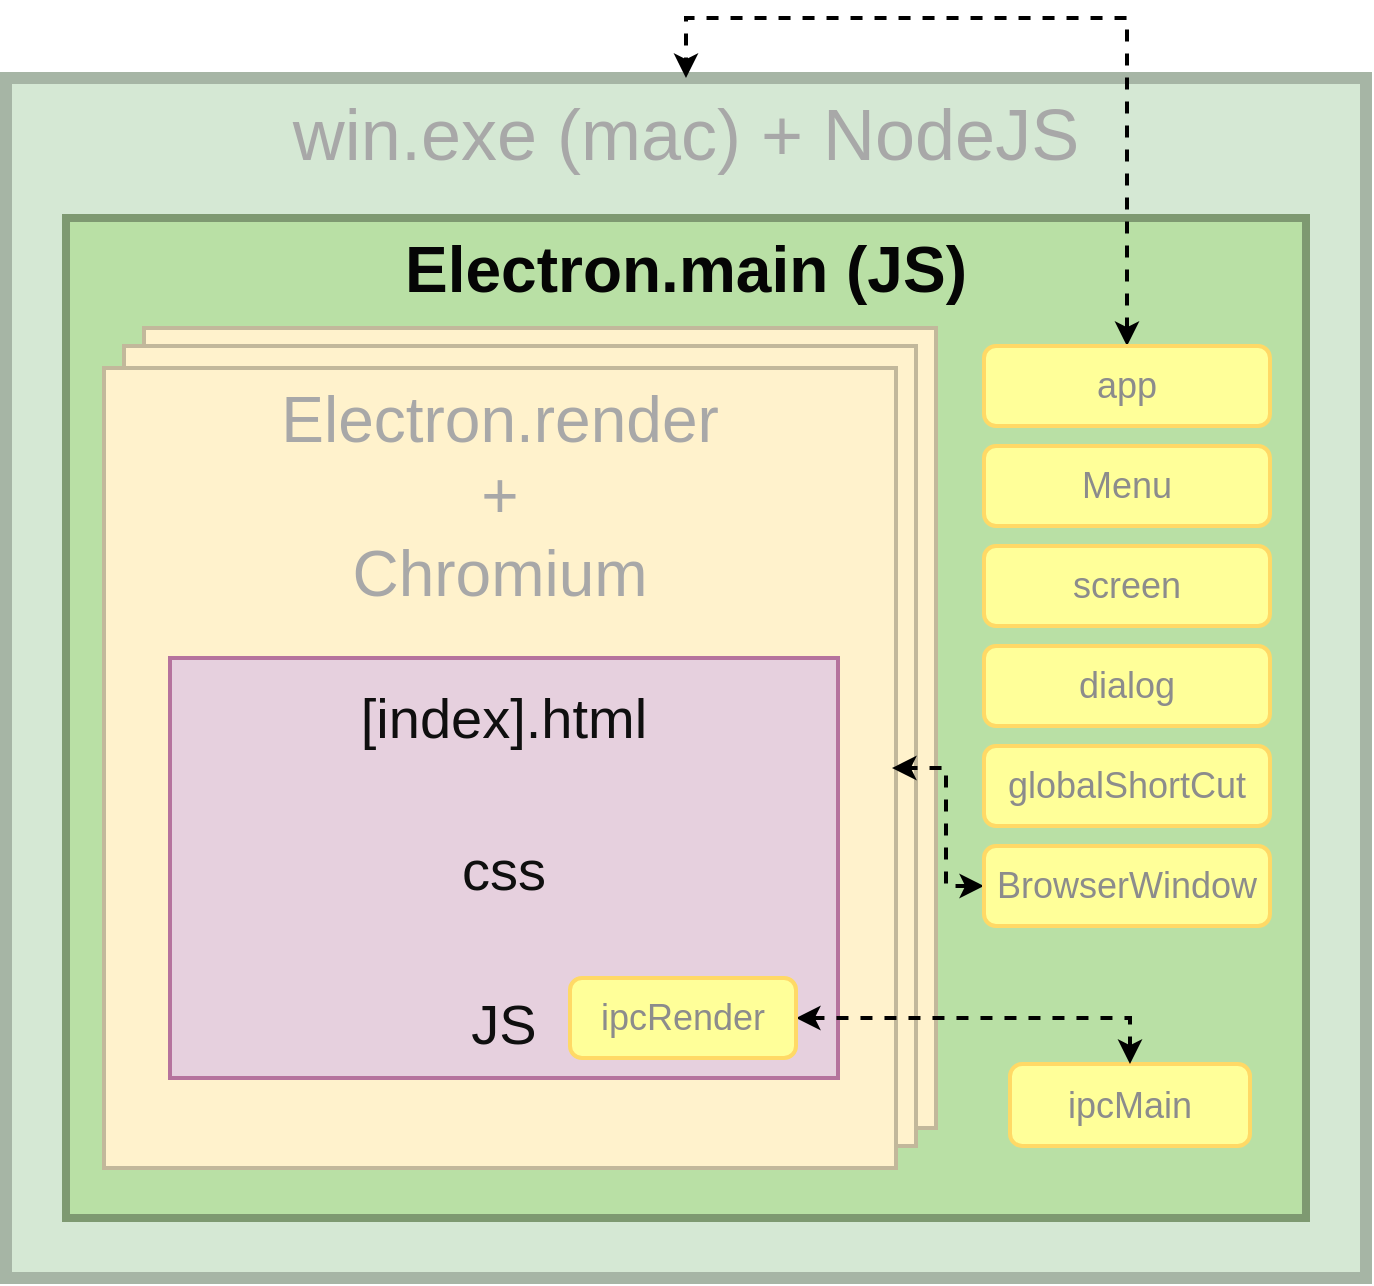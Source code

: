 <mxfile version="17.4.0" type="device"><diagram id="EEiGG4GQ88Pmv24PZbaI" name="Page-1"><mxGraphModel dx="1292" dy="549" grid="1" gridSize="10" guides="1" tooltips="1" connect="1" arrows="1" fold="1" page="1" pageScale="1" pageWidth="827" pageHeight="1169" math="0" shadow="0"><root><mxCell id="0"/><mxCell id="1" parent="0"/><mxCell id="X8ZYmFYAQaaeBpME2ur4-1" value="&lt;font style=&quot;font-size: 36px&quot;&gt;win.exe (mac) + NodeJS&lt;/font&gt;" style="rounded=0;whiteSpace=wrap;html=1;fillColor=#D5E8D4;verticalAlign=top;strokeWidth=6;sketch=0;glass=0;shadow=0;strokeColor=#A6B5A5;fontColor=#A8A8A8;" vertex="1" parent="1"><mxGeometry x="80" y="40" width="680" height="600" as="geometry"/></mxCell><mxCell id="X8ZYmFYAQaaeBpME2ur4-2" value="&lt;b&gt;Electron.main (JS)&lt;/b&gt;" style="rounded=0;whiteSpace=wrap;html=1;fontSize=32;fillColor=#B9E0A5;verticalAlign=top;fontColor=#050505;strokeWidth=4;strokeColor=#7E9971;" vertex="1" parent="1"><mxGeometry x="110" y="110" width="620" height="500" as="geometry"/></mxCell><mxCell id="X8ZYmFYAQaaeBpME2ur4-6" value="" style="rounded=0;whiteSpace=wrap;html=1;fontSize=32;fontColor=#050505;fillColor=#FFF2CC;verticalAlign=top;strokeWidth=2;strokeColor=#C2B89B;" vertex="1" parent="1"><mxGeometry x="149" y="165" width="396" height="400" as="geometry"/></mxCell><mxCell id="X8ZYmFYAQaaeBpME2ur4-5" value="" style="rounded=0;whiteSpace=wrap;html=1;fontSize=32;fontColor=#050505;fillColor=#FFF2CC;verticalAlign=top;strokeWidth=2;strokeColor=#C2B89B;" vertex="1" parent="1"><mxGeometry x="139" y="174" width="396" height="400" as="geometry"/></mxCell><mxCell id="X8ZYmFYAQaaeBpME2ur4-3" value="&lt;font&gt;Electron.render&lt;br&gt;+&lt;br&gt;Chromium&lt;/font&gt;" style="rounded=0;whiteSpace=wrap;html=1;fontSize=32;fontColor=#A8A8A8;fillColor=#FFF2CC;verticalAlign=top;strokeWidth=2;sketch=0;strokeColor=#C2B89B;" vertex="1" parent="1"><mxGeometry x="129" y="185" width="396" height="400" as="geometry"/></mxCell><mxCell id="X8ZYmFYAQaaeBpME2ur4-4" value="&lt;font style=&quot;font-size: 28px&quot;&gt;[index].html&lt;br&gt;&lt;br&gt;css&lt;br&gt;&lt;br&gt;JS&lt;/font&gt;" style="rounded=0;whiteSpace=wrap;html=1;fontSize=32;fontColor=#0F0F0F;strokeWidth=2;fillColor=#E6D0DE;align=center;strokeColor=#B5739D;" vertex="1" parent="1"><mxGeometry x="162" y="330" width="334" height="210" as="geometry"/></mxCell><mxCell id="X8ZYmFYAQaaeBpME2ur4-7" value="ipcMain" style="rounded=1;whiteSpace=wrap;html=1;fontSize=18;fontColor=#8C8C8C;strokeWidth=2;fillColor=#FFFF99;strokeColor=#FFD966;" vertex="1" parent="1"><mxGeometry x="582" y="533" width="120" height="41" as="geometry"/></mxCell><mxCell id="X8ZYmFYAQaaeBpME2ur4-10" style="edgeStyle=orthogonalEdgeStyle;rounded=0;orthogonalLoop=1;jettySize=auto;html=1;exitX=1;exitY=0.5;exitDx=0;exitDy=0;fontSize=18;fontColor=#8C8C8C;entryX=0.5;entryY=0;entryDx=0;entryDy=0;startArrow=classic;startFill=1;dashed=1;strokeWidth=2;" edge="1" parent="1" source="X8ZYmFYAQaaeBpME2ur4-9" target="X8ZYmFYAQaaeBpME2ur4-7"><mxGeometry relative="1" as="geometry"/></mxCell><mxCell id="X8ZYmFYAQaaeBpME2ur4-9" value="ipcRender" style="rounded=1;whiteSpace=wrap;html=1;fontSize=18;fontColor=#8C8C8C;strokeWidth=2;fillColor=#FFFF99;strokeColor=#FFD966;" vertex="1" parent="1"><mxGeometry x="362" y="490" width="113" height="40" as="geometry"/></mxCell><mxCell id="X8ZYmFYAQaaeBpME2ur4-19" style="edgeStyle=orthogonalEdgeStyle;rounded=0;orthogonalLoop=1;jettySize=auto;html=1;dashed=1;fontSize=28;fontColor=#8C8C8C;startArrow=classic;startFill=1;strokeWidth=2;exitX=0.5;exitY=0;exitDx=0;exitDy=0;" edge="1" parent="1" source="X8ZYmFYAQaaeBpME2ur4-11" target="X8ZYmFYAQaaeBpME2ur4-1"><mxGeometry relative="1" as="geometry"><Array as="points"><mxPoint x="640" y="10"/><mxPoint x="420" y="10"/></Array></mxGeometry></mxCell><mxCell id="X8ZYmFYAQaaeBpME2ur4-11" value="app" style="rounded=1;whiteSpace=wrap;html=1;fontSize=18;fontColor=#8C8C8C;strokeWidth=2;fillColor=#FFFF99;strokeColor=#FFD966;" vertex="1" parent="1"><mxGeometry x="569" y="174" width="143" height="40" as="geometry"/></mxCell><mxCell id="X8ZYmFYAQaaeBpME2ur4-12" value="Menu" style="rounded=1;whiteSpace=wrap;html=1;fontSize=18;fontColor=#8C8C8C;strokeWidth=2;fillColor=#FFFF99;strokeColor=#FFD966;" vertex="1" parent="1"><mxGeometry x="569" y="224" width="143" height="40" as="geometry"/></mxCell><mxCell id="X8ZYmFYAQaaeBpME2ur4-13" value="screen" style="rounded=1;whiteSpace=wrap;html=1;fontSize=18;fontColor=#8C8C8C;strokeWidth=2;fillColor=#FFFF99;strokeColor=#FFD966;" vertex="1" parent="1"><mxGeometry x="569" y="274" width="143" height="40" as="geometry"/></mxCell><mxCell id="X8ZYmFYAQaaeBpME2ur4-14" value="dialog" style="rounded=1;whiteSpace=wrap;html=1;fontSize=18;fontColor=#8C8C8C;strokeWidth=2;fillColor=#FFFF99;strokeColor=#FFD966;" vertex="1" parent="1"><mxGeometry x="569" y="324" width="143" height="40" as="geometry"/></mxCell><mxCell id="X8ZYmFYAQaaeBpME2ur4-18" style="edgeStyle=orthogonalEdgeStyle;rounded=0;orthogonalLoop=1;jettySize=auto;html=1;dashed=1;fontSize=28;fontColor=#8C8C8C;startArrow=classic;startFill=1;strokeWidth=2;" edge="1" parent="1" source="X8ZYmFYAQaaeBpME2ur4-15"><mxGeometry relative="1" as="geometry"><mxPoint x="523.0" y="385" as="targetPoint"/><Array as="points"><mxPoint x="550" y="444"/><mxPoint x="550" y="385"/></Array></mxGeometry></mxCell><mxCell id="X8ZYmFYAQaaeBpME2ur4-15" value="BrowserWindow" style="rounded=1;whiteSpace=wrap;html=1;fontSize=18;fontColor=#8C8C8C;strokeWidth=2;fillColor=#FFFF99;strokeColor=#FFD966;" vertex="1" parent="1"><mxGeometry x="569" y="424" width="143" height="40" as="geometry"/></mxCell><mxCell id="X8ZYmFYAQaaeBpME2ur4-17" value="globalShortCut" style="rounded=1;whiteSpace=wrap;html=1;fontSize=18;fontColor=#8C8C8C;strokeWidth=2;fillColor=#FFFF99;strokeColor=#FFD966;" vertex="1" parent="1"><mxGeometry x="569" y="374" width="143" height="40" as="geometry"/></mxCell></root></mxGraphModel></diagram></mxfile>
